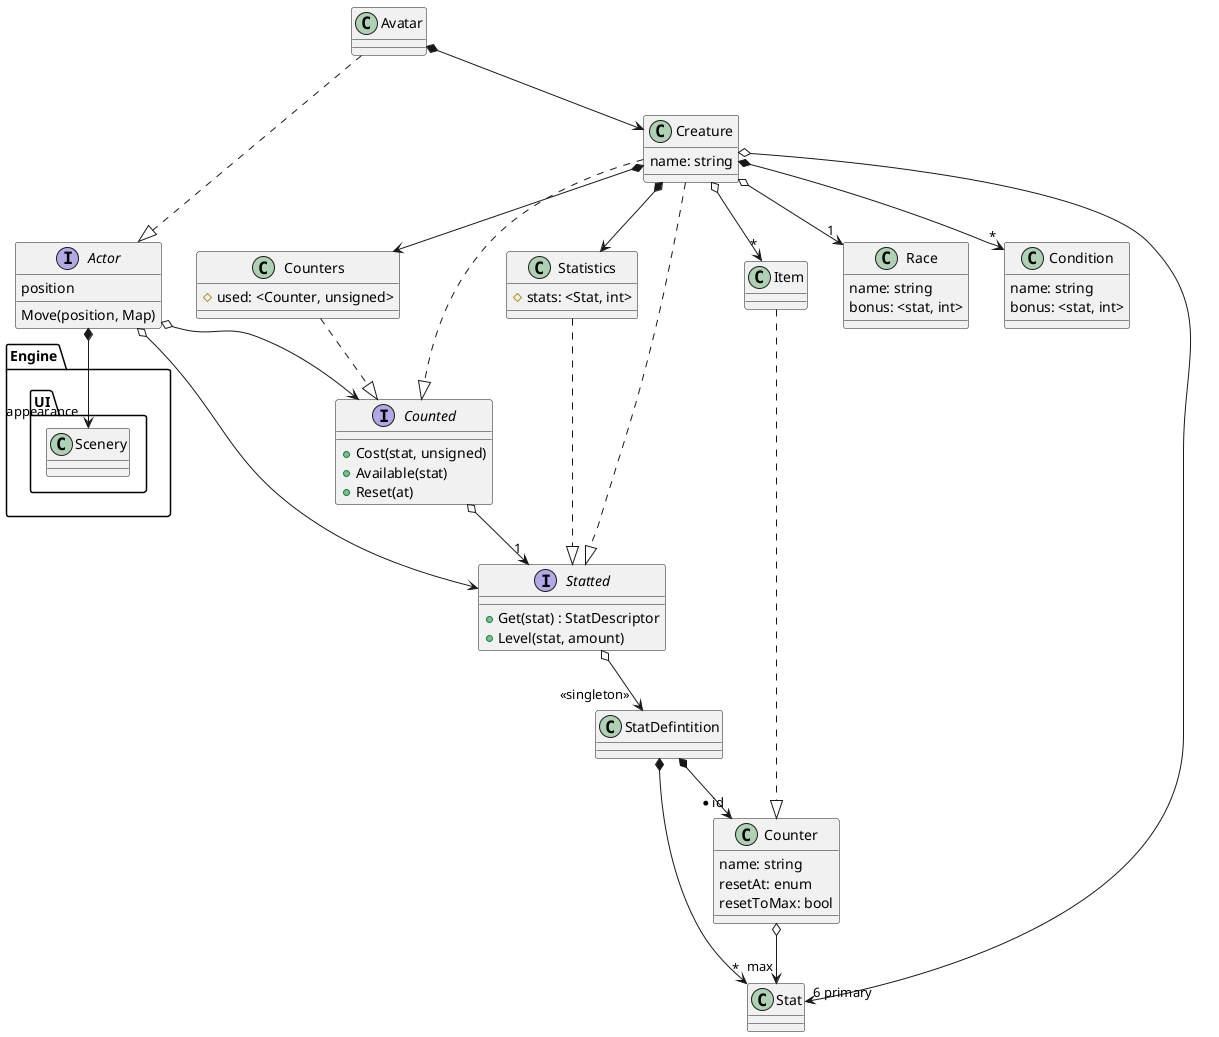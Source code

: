 @startuml


interface Counted
{
   + Cost(stat, unsigned)
   + Available(stat)
   + Reset(at)
}

class Counters {
   # used: <Counter, unsigned>
}

interface Statted
{
   + Get(stat) : StatDescriptor
   + Level(stat, amount)
}
class Statistics {
   # stats: <Stat, int>
}
Statistics ..|> Statted

Counted o--> "1" Statted

class Creature {
  name: string
}

class Race {
    name: string
    bonus: <stat, int>
}

class Counter {
   name: string
   resetAt: enum
   resetToMax: bool
}
Counter o--> "max" Stat

class Condition {
   name: string
   bonus: <stat, int>
}

interface Actor {
   position
   Move(position, Map)
}

Actor *--> "appearance" Engine.UI.Scenery
Actor o--> Statted
Actor o--> Counted
Counters ..|> Counted

Creature o--> "6 primary" Stat
Creature *--> "*" Condition
Creature ...|> Counted
Creature ...|> Statted
Creature *--> Counters
Creature *--> Statistics

class Avatar
Avatar ...|> Actor
Statted o--> "<<singleton>>" StatDefintition

Creature o--> "1" Race
Creature o--> "*" Item
StatDefintition *---> "*" Stat
StatDefintition *--> "* id" Counter

Item ..|> Counter

Avatar *--> Creature
@enduml
